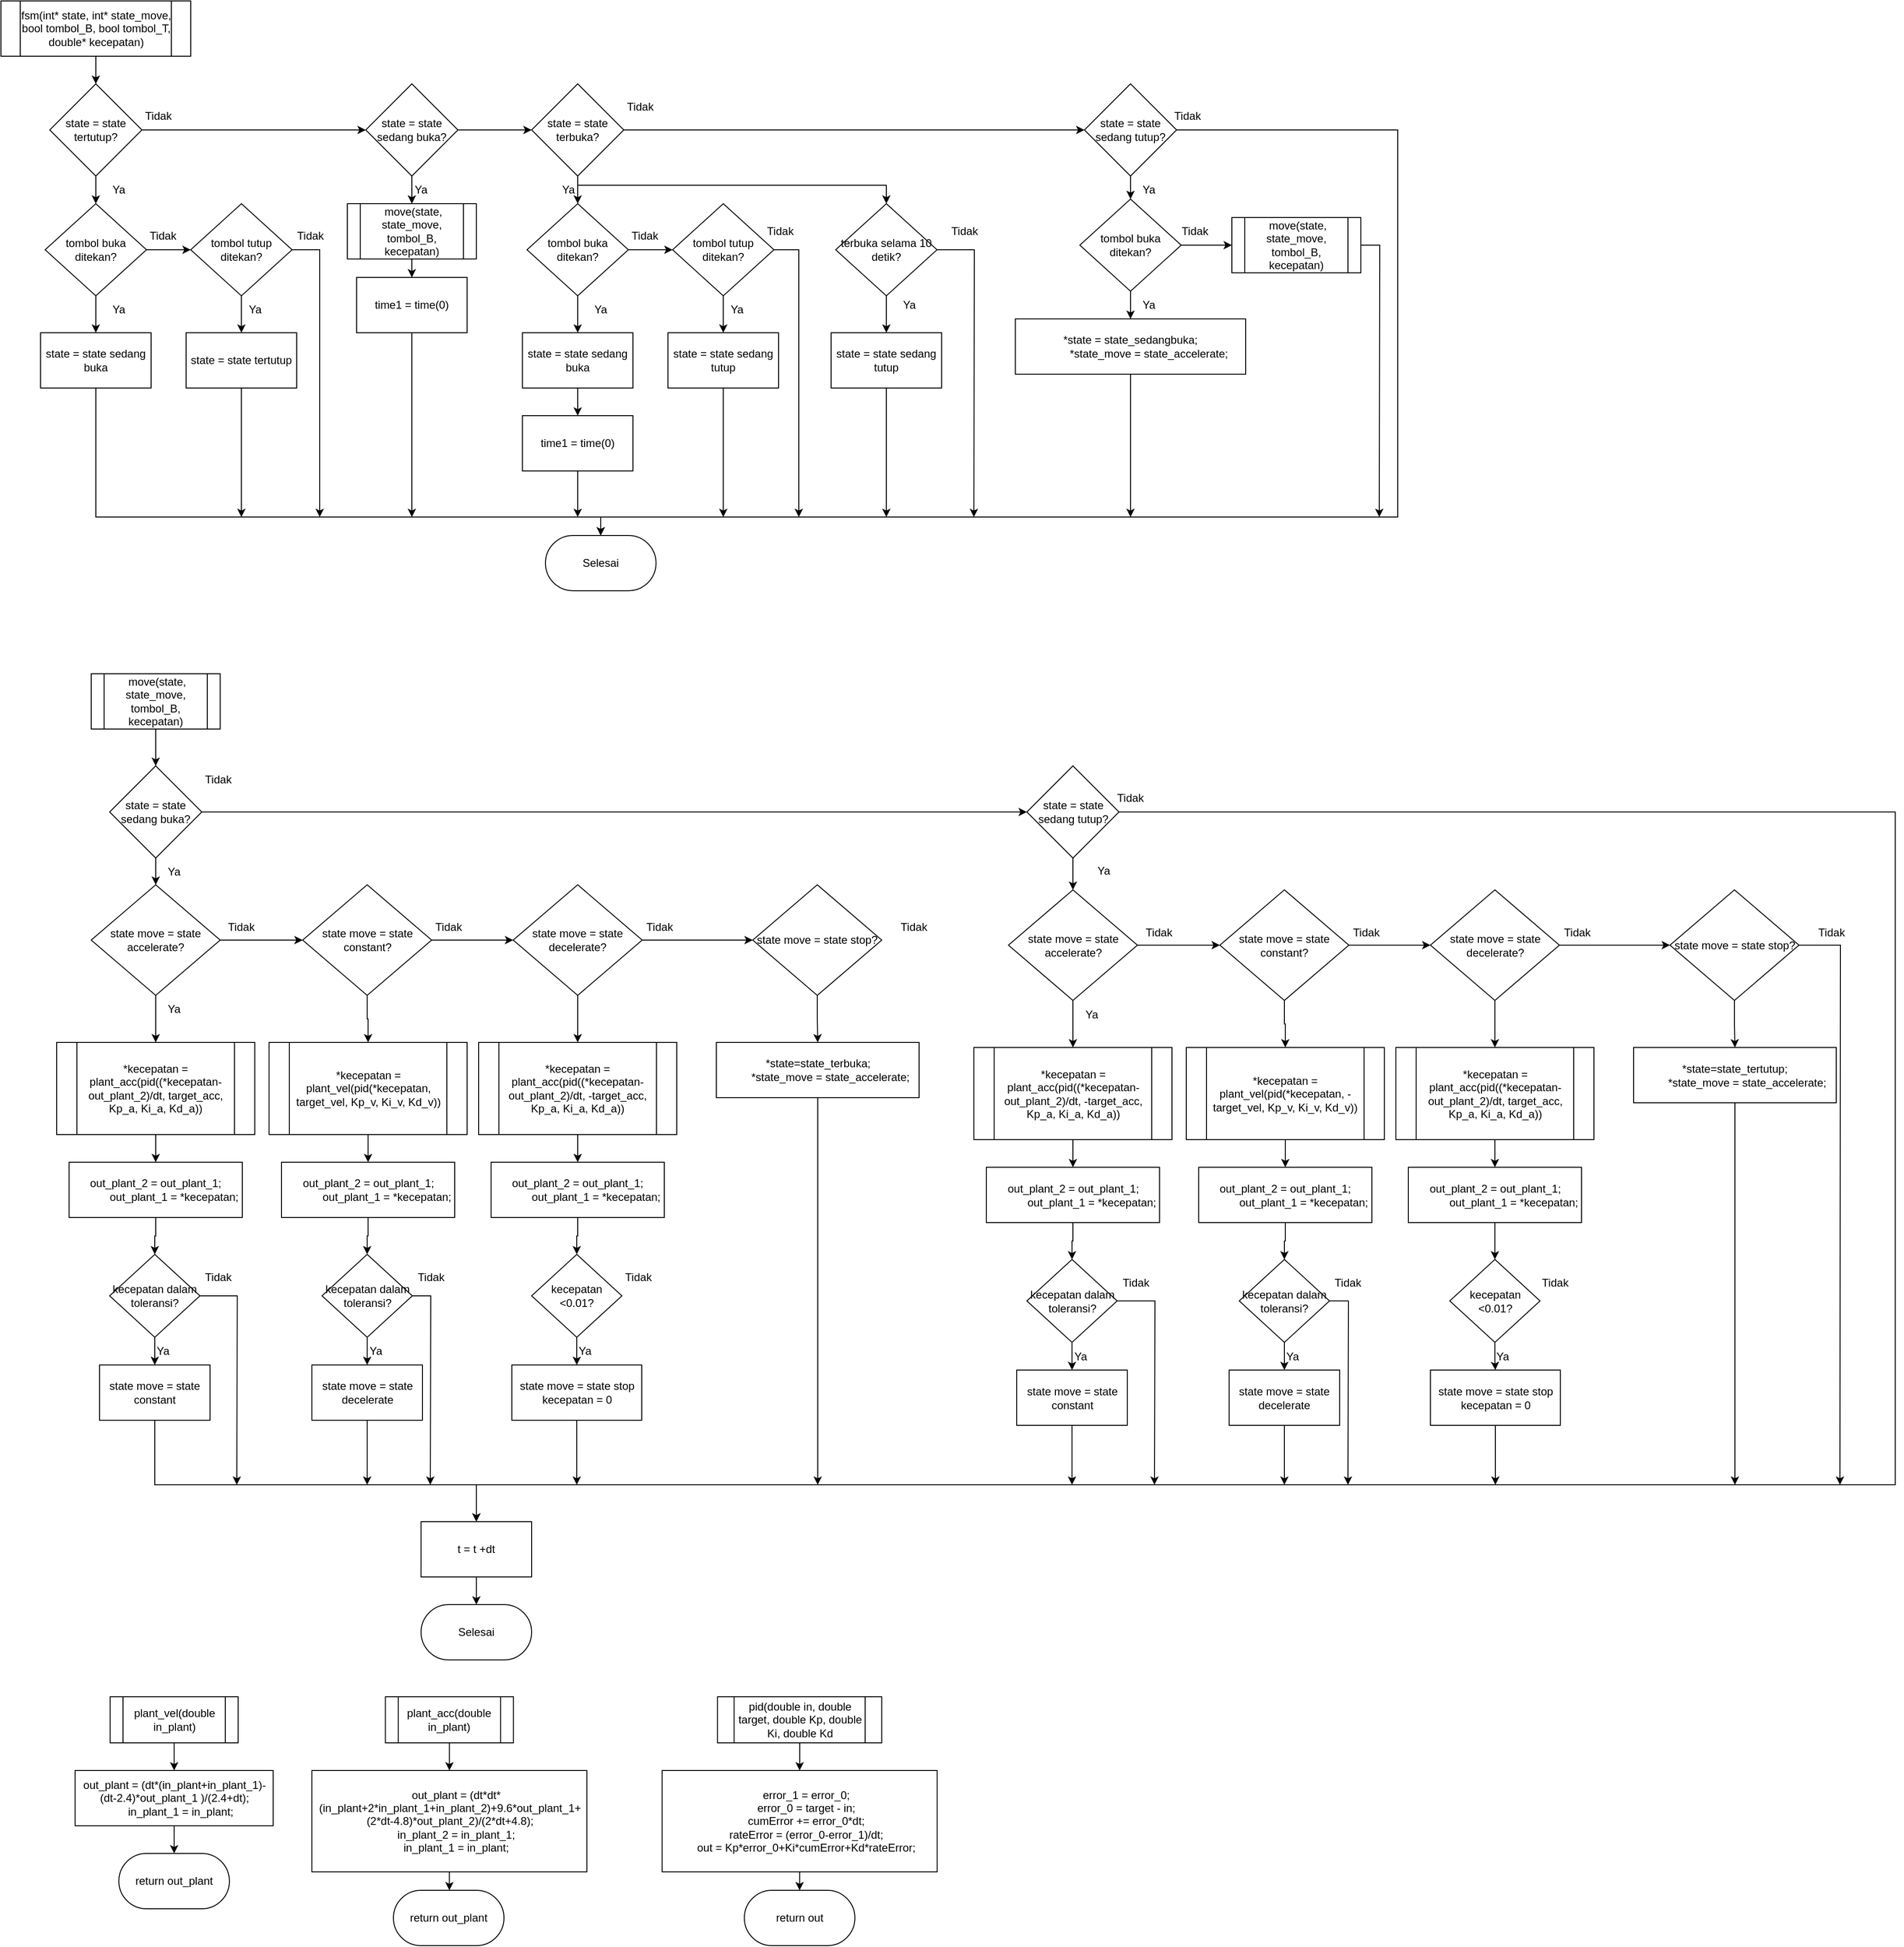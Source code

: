 <mxfile version="20.8.0" type="device"><diagram id="GmSpxF3zogNYt60SEBqJ" name="Page-1"><mxGraphModel dx="2200" dy="1083" grid="1" gridSize="10" guides="1" tooltips="1" connect="1" arrows="1" fold="1" page="1" pageScale="1" pageWidth="827" pageHeight="1169" math="0" shadow="0"><root><mxCell id="0"/><mxCell id="1" parent="0"/><mxCell id="3JvLWUJ9MhGEwxNhBUHr-6" value="" style="edgeStyle=orthogonalEdgeStyle;rounded=0;orthogonalLoop=1;jettySize=auto;html=1;" edge="1" parent="1" source="3JvLWUJ9MhGEwxNhBUHr-1" target="3JvLWUJ9MhGEwxNhBUHr-2"><mxGeometry relative="1" as="geometry"/></mxCell><mxCell id="3JvLWUJ9MhGEwxNhBUHr-1" value="fsm(int* state, int* state_move, bool tombol_B, bool tombol_T, double* kecepatan)" style="shape=process;whiteSpace=wrap;html=1;backgroundOutline=1;" vertex="1" parent="1"><mxGeometry x="294" y="90" width="206" height="60" as="geometry"/></mxCell><mxCell id="3JvLWUJ9MhGEwxNhBUHr-7" value="" style="edgeStyle=orthogonalEdgeStyle;rounded=0;orthogonalLoop=1;jettySize=auto;html=1;" edge="1" parent="1" source="3JvLWUJ9MhGEwxNhBUHr-2" target="3JvLWUJ9MhGEwxNhBUHr-3"><mxGeometry relative="1" as="geometry"/></mxCell><mxCell id="3JvLWUJ9MhGEwxNhBUHr-19" style="edgeStyle=orthogonalEdgeStyle;rounded=0;orthogonalLoop=1;jettySize=auto;html=1;entryX=0;entryY=0.5;entryDx=0;entryDy=0;" edge="1" parent="1" source="3JvLWUJ9MhGEwxNhBUHr-2" target="3JvLWUJ9MhGEwxNhBUHr-18"><mxGeometry relative="1" as="geometry"/></mxCell><mxCell id="3JvLWUJ9MhGEwxNhBUHr-2" value="state = state tertutup?" style="rhombus;whiteSpace=wrap;html=1;" vertex="1" parent="1"><mxGeometry x="347" y="180" width="100" height="100" as="geometry"/></mxCell><mxCell id="3JvLWUJ9MhGEwxNhBUHr-9" value="" style="edgeStyle=orthogonalEdgeStyle;rounded=0;orthogonalLoop=1;jettySize=auto;html=1;" edge="1" parent="1" source="3JvLWUJ9MhGEwxNhBUHr-3" target="3JvLWUJ9MhGEwxNhBUHr-5"><mxGeometry relative="1" as="geometry"/></mxCell><mxCell id="3JvLWUJ9MhGEwxNhBUHr-12" value="" style="edgeStyle=orthogonalEdgeStyle;rounded=0;orthogonalLoop=1;jettySize=auto;html=1;" edge="1" parent="1" source="3JvLWUJ9MhGEwxNhBUHr-3" target="3JvLWUJ9MhGEwxNhBUHr-11"><mxGeometry relative="1" as="geometry"/></mxCell><mxCell id="3JvLWUJ9MhGEwxNhBUHr-3" value="tombol buka ditekan?" style="rhombus;whiteSpace=wrap;html=1;" vertex="1" parent="1"><mxGeometry x="342" y="310" width="110" height="100" as="geometry"/></mxCell><mxCell id="3JvLWUJ9MhGEwxNhBUHr-15" value="" style="edgeStyle=orthogonalEdgeStyle;rounded=0;orthogonalLoop=1;jettySize=auto;html=1;" edge="1" parent="1" source="3JvLWUJ9MhGEwxNhBUHr-5" target="3JvLWUJ9MhGEwxNhBUHr-14"><mxGeometry relative="1" as="geometry"/></mxCell><mxCell id="3JvLWUJ9MhGEwxNhBUHr-47" style="edgeStyle=orthogonalEdgeStyle;rounded=0;orthogonalLoop=1;jettySize=auto;html=1;" edge="1" parent="1" source="3JvLWUJ9MhGEwxNhBUHr-5"><mxGeometry relative="1" as="geometry"><mxPoint x="640" y="650" as="targetPoint"/><Array as="points"><mxPoint x="640" y="360"/><mxPoint x="640" y="580"/></Array></mxGeometry></mxCell><mxCell id="3JvLWUJ9MhGEwxNhBUHr-5" value="tombol tutup ditekan?" style="rhombus;whiteSpace=wrap;html=1;" vertex="1" parent="1"><mxGeometry x="500" y="310" width="110" height="100" as="geometry"/></mxCell><mxCell id="3JvLWUJ9MhGEwxNhBUHr-8" value="Ya" style="text;html=1;strokeColor=none;fillColor=none;align=center;verticalAlign=middle;whiteSpace=wrap;rounded=0;" vertex="1" parent="1"><mxGeometry x="392" y="280" width="60" height="30" as="geometry"/></mxCell><mxCell id="3JvLWUJ9MhGEwxNhBUHr-10" value="Tidak" style="text;html=1;strokeColor=none;fillColor=none;align=center;verticalAlign=middle;whiteSpace=wrap;rounded=0;" vertex="1" parent="1"><mxGeometry x="440" y="330" width="60" height="30" as="geometry"/></mxCell><mxCell id="3JvLWUJ9MhGEwxNhBUHr-45" style="edgeStyle=orthogonalEdgeStyle;rounded=0;orthogonalLoop=1;jettySize=auto;html=1;" edge="1" parent="1" source="3JvLWUJ9MhGEwxNhBUHr-11" target="3JvLWUJ9MhGEwxNhBUHr-76"><mxGeometry relative="1" as="geometry"><mxPoint x="397" y="580" as="targetPoint"/><Array as="points"><mxPoint x="397" y="650"/><mxPoint x="945" y="650"/></Array></mxGeometry></mxCell><mxCell id="3JvLWUJ9MhGEwxNhBUHr-11" value="state = state sedang buka" style="rounded=0;whiteSpace=wrap;html=1;" vertex="1" parent="1"><mxGeometry x="337" y="450" width="120" height="60" as="geometry"/></mxCell><mxCell id="3JvLWUJ9MhGEwxNhBUHr-13" value="Ya" style="text;html=1;strokeColor=none;fillColor=none;align=center;verticalAlign=middle;whiteSpace=wrap;rounded=0;" vertex="1" parent="1"><mxGeometry x="392" y="410" width="60" height="30" as="geometry"/></mxCell><mxCell id="3JvLWUJ9MhGEwxNhBUHr-46" style="edgeStyle=orthogonalEdgeStyle;rounded=0;orthogonalLoop=1;jettySize=auto;html=1;" edge="1" parent="1" source="3JvLWUJ9MhGEwxNhBUHr-14"><mxGeometry relative="1" as="geometry"><mxPoint x="555" y="650" as="targetPoint"/></mxGeometry></mxCell><mxCell id="3JvLWUJ9MhGEwxNhBUHr-14" value="state = state tertutup" style="rounded=0;whiteSpace=wrap;html=1;" vertex="1" parent="1"><mxGeometry x="495" y="450" width="120" height="60" as="geometry"/></mxCell><mxCell id="3JvLWUJ9MhGEwxNhBUHr-16" value="Ya" style="text;html=1;strokeColor=none;fillColor=none;align=center;verticalAlign=middle;whiteSpace=wrap;rounded=0;" vertex="1" parent="1"><mxGeometry x="540" y="410" width="60" height="30" as="geometry"/></mxCell><mxCell id="3JvLWUJ9MhGEwxNhBUHr-21" value="" style="edgeStyle=orthogonalEdgeStyle;rounded=0;orthogonalLoop=1;jettySize=auto;html=1;" edge="1" parent="1" source="3JvLWUJ9MhGEwxNhBUHr-18" target="3JvLWUJ9MhGEwxNhBUHr-20"><mxGeometry relative="1" as="geometry"/></mxCell><mxCell id="3JvLWUJ9MhGEwxNhBUHr-42" style="edgeStyle=orthogonalEdgeStyle;rounded=0;orthogonalLoop=1;jettySize=auto;html=1;entryX=0;entryY=0.5;entryDx=0;entryDy=0;" edge="1" parent="1" source="3JvLWUJ9MhGEwxNhBUHr-18" target="3JvLWUJ9MhGEwxNhBUHr-29"><mxGeometry relative="1" as="geometry"/></mxCell><mxCell id="3JvLWUJ9MhGEwxNhBUHr-18" value="state = state sedang buka?" style="rhombus;whiteSpace=wrap;html=1;" vertex="1" parent="1"><mxGeometry x="690" y="180" width="100" height="100" as="geometry"/></mxCell><mxCell id="3JvLWUJ9MhGEwxNhBUHr-23" value="" style="edgeStyle=orthogonalEdgeStyle;rounded=0;orthogonalLoop=1;jettySize=auto;html=1;" edge="1" parent="1" source="3JvLWUJ9MhGEwxNhBUHr-20" target="3JvLWUJ9MhGEwxNhBUHr-22"><mxGeometry relative="1" as="geometry"/></mxCell><mxCell id="3JvLWUJ9MhGEwxNhBUHr-20" value="&amp;nbsp;move(state, state_move, tombol_B, kecepatan)" style="shape=process;whiteSpace=wrap;html=1;backgroundOutline=1;" vertex="1" parent="1"><mxGeometry x="670" y="310" width="140" height="60" as="geometry"/></mxCell><mxCell id="3JvLWUJ9MhGEwxNhBUHr-84" style="edgeStyle=orthogonalEdgeStyle;rounded=0;orthogonalLoop=1;jettySize=auto;html=1;" edge="1" parent="1" source="3JvLWUJ9MhGEwxNhBUHr-22"><mxGeometry relative="1" as="geometry"><mxPoint x="740" y="650" as="targetPoint"/></mxGeometry></mxCell><mxCell id="3JvLWUJ9MhGEwxNhBUHr-22" value="time1 = time(0)" style="rounded=0;whiteSpace=wrap;html=1;" vertex="1" parent="1"><mxGeometry x="680" y="390" width="120" height="60" as="geometry"/></mxCell><mxCell id="3JvLWUJ9MhGEwxNhBUHr-25" value="Ya" style="text;html=1;strokeColor=none;fillColor=none;align=center;verticalAlign=middle;whiteSpace=wrap;rounded=0;" vertex="1" parent="1"><mxGeometry x="720" y="280" width="60" height="30" as="geometry"/></mxCell><mxCell id="3JvLWUJ9MhGEwxNhBUHr-26" value="Tidak" style="text;html=1;strokeColor=none;fillColor=none;align=center;verticalAlign=middle;whiteSpace=wrap;rounded=0;" vertex="1" parent="1"><mxGeometry x="435" y="200" width="60" height="30" as="geometry"/></mxCell><mxCell id="3JvLWUJ9MhGEwxNhBUHr-28" value="" style="edgeStyle=orthogonalEdgeStyle;rounded=0;orthogonalLoop=1;jettySize=auto;html=1;" edge="1" parent="1" source="3JvLWUJ9MhGEwxNhBUHr-29" target="3JvLWUJ9MhGEwxNhBUHr-32"><mxGeometry relative="1" as="geometry"/></mxCell><mxCell id="3JvLWUJ9MhGEwxNhBUHr-54" style="edgeStyle=orthogonalEdgeStyle;rounded=0;orthogonalLoop=1;jettySize=auto;html=1;exitX=0.5;exitY=1;exitDx=0;exitDy=0;" edge="1" parent="1" source="3JvLWUJ9MhGEwxNhBUHr-29" target="3JvLWUJ9MhGEwxNhBUHr-49"><mxGeometry relative="1" as="geometry"><Array as="points"><mxPoint x="920" y="290"/><mxPoint x="1255" y="290"/></Array></mxGeometry></mxCell><mxCell id="3JvLWUJ9MhGEwxNhBUHr-65" style="edgeStyle=orthogonalEdgeStyle;rounded=0;orthogonalLoop=1;jettySize=auto;html=1;exitX=1;exitY=0.5;exitDx=0;exitDy=0;" edge="1" parent="1" source="3JvLWUJ9MhGEwxNhBUHr-29" target="3JvLWUJ9MhGEwxNhBUHr-60"><mxGeometry relative="1" as="geometry"/></mxCell><mxCell id="3JvLWUJ9MhGEwxNhBUHr-29" value="state = state terbuka?" style="rhombus;whiteSpace=wrap;html=1;" vertex="1" parent="1"><mxGeometry x="870" y="180" width="100" height="100" as="geometry"/></mxCell><mxCell id="3JvLWUJ9MhGEwxNhBUHr-30" value="" style="edgeStyle=orthogonalEdgeStyle;rounded=0;orthogonalLoop=1;jettySize=auto;html=1;" edge="1" parent="1" source="3JvLWUJ9MhGEwxNhBUHr-32" target="3JvLWUJ9MhGEwxNhBUHr-34"><mxGeometry relative="1" as="geometry"/></mxCell><mxCell id="3JvLWUJ9MhGEwxNhBUHr-31" value="" style="edgeStyle=orthogonalEdgeStyle;rounded=0;orthogonalLoop=1;jettySize=auto;html=1;" edge="1" parent="1" source="3JvLWUJ9MhGEwxNhBUHr-32" target="3JvLWUJ9MhGEwxNhBUHr-37"><mxGeometry relative="1" as="geometry"/></mxCell><mxCell id="3JvLWUJ9MhGEwxNhBUHr-32" value="tombol buka ditekan?" style="rhombus;whiteSpace=wrap;html=1;" vertex="1" parent="1"><mxGeometry x="865" y="310" width="110" height="100" as="geometry"/></mxCell><mxCell id="3JvLWUJ9MhGEwxNhBUHr-33" value="" style="edgeStyle=orthogonalEdgeStyle;rounded=0;orthogonalLoop=1;jettySize=auto;html=1;" edge="1" parent="1" source="3JvLWUJ9MhGEwxNhBUHr-34" target="3JvLWUJ9MhGEwxNhBUHr-39"><mxGeometry relative="1" as="geometry"/></mxCell><mxCell id="3JvLWUJ9MhGEwxNhBUHr-48" style="edgeStyle=orthogonalEdgeStyle;rounded=0;orthogonalLoop=1;jettySize=auto;html=1;" edge="1" parent="1" source="3JvLWUJ9MhGEwxNhBUHr-34"><mxGeometry relative="1" as="geometry"><mxPoint x="1160" y="650" as="targetPoint"/><Array as="points"><mxPoint x="1160" y="360"/><mxPoint x="1160" y="570"/></Array></mxGeometry></mxCell><mxCell id="3JvLWUJ9MhGEwxNhBUHr-34" value="tombol tutup ditekan?" style="rhombus;whiteSpace=wrap;html=1;" vertex="1" parent="1"><mxGeometry x="1023" y="310" width="110" height="100" as="geometry"/></mxCell><mxCell id="3JvLWUJ9MhGEwxNhBUHr-35" value="Ya" style="text;html=1;strokeColor=none;fillColor=none;align=center;verticalAlign=middle;whiteSpace=wrap;rounded=0;" vertex="1" parent="1"><mxGeometry x="880" y="280" width="60" height="30" as="geometry"/></mxCell><mxCell id="3JvLWUJ9MhGEwxNhBUHr-36" value="Tidak" style="text;html=1;strokeColor=none;fillColor=none;align=center;verticalAlign=middle;whiteSpace=wrap;rounded=0;" vertex="1" parent="1"><mxGeometry x="963" y="330" width="60" height="30" as="geometry"/></mxCell><mxCell id="3JvLWUJ9MhGEwxNhBUHr-44" value="" style="edgeStyle=orthogonalEdgeStyle;rounded=0;orthogonalLoop=1;jettySize=auto;html=1;" edge="1" parent="1" source="3JvLWUJ9MhGEwxNhBUHr-37" target="3JvLWUJ9MhGEwxNhBUHr-43"><mxGeometry relative="1" as="geometry"/></mxCell><mxCell id="3JvLWUJ9MhGEwxNhBUHr-37" value="state = state sedang buka" style="rounded=0;whiteSpace=wrap;html=1;" vertex="1" parent="1"><mxGeometry x="860" y="450" width="120" height="60" as="geometry"/></mxCell><mxCell id="3JvLWUJ9MhGEwxNhBUHr-38" value="Ya" style="text;html=1;strokeColor=none;fillColor=none;align=center;verticalAlign=middle;whiteSpace=wrap;rounded=0;" vertex="1" parent="1"><mxGeometry x="915" y="410" width="60" height="30" as="geometry"/></mxCell><mxCell id="3JvLWUJ9MhGEwxNhBUHr-77" style="edgeStyle=orthogonalEdgeStyle;rounded=0;orthogonalLoop=1;jettySize=auto;html=1;" edge="1" parent="1" source="3JvLWUJ9MhGEwxNhBUHr-39"><mxGeometry relative="1" as="geometry"><mxPoint x="1078" y="650" as="targetPoint"/></mxGeometry></mxCell><mxCell id="3JvLWUJ9MhGEwxNhBUHr-39" value="state = state sedang tutup" style="rounded=0;whiteSpace=wrap;html=1;" vertex="1" parent="1"><mxGeometry x="1018" y="450" width="120" height="60" as="geometry"/></mxCell><mxCell id="3JvLWUJ9MhGEwxNhBUHr-40" value="Ya" style="text;html=1;strokeColor=none;fillColor=none;align=center;verticalAlign=middle;whiteSpace=wrap;rounded=0;" vertex="1" parent="1"><mxGeometry x="1063" y="410" width="60" height="30" as="geometry"/></mxCell><mxCell id="3JvLWUJ9MhGEwxNhBUHr-41" value="Tidak" style="text;html=1;strokeColor=none;fillColor=none;align=center;verticalAlign=middle;whiteSpace=wrap;rounded=0;" vertex="1" parent="1"><mxGeometry x="958" y="190" width="60" height="30" as="geometry"/></mxCell><mxCell id="3JvLWUJ9MhGEwxNhBUHr-78" style="edgeStyle=orthogonalEdgeStyle;rounded=0;orthogonalLoop=1;jettySize=auto;html=1;" edge="1" parent="1" source="3JvLWUJ9MhGEwxNhBUHr-43"><mxGeometry relative="1" as="geometry"><mxPoint x="920" y="650" as="targetPoint"/></mxGeometry></mxCell><mxCell id="3JvLWUJ9MhGEwxNhBUHr-43" value="time1 = time(0)" style="rounded=0;whiteSpace=wrap;html=1;" vertex="1" parent="1"><mxGeometry x="860" y="540" width="120" height="60" as="geometry"/></mxCell><mxCell id="3JvLWUJ9MhGEwxNhBUHr-51" style="edgeStyle=orthogonalEdgeStyle;rounded=0;orthogonalLoop=1;jettySize=auto;html=1;entryX=0.5;entryY=0;entryDx=0;entryDy=0;" edge="1" parent="1" source="3JvLWUJ9MhGEwxNhBUHr-49" target="3JvLWUJ9MhGEwxNhBUHr-50"><mxGeometry relative="1" as="geometry"/></mxCell><mxCell id="3JvLWUJ9MhGEwxNhBUHr-81" style="edgeStyle=orthogonalEdgeStyle;rounded=0;orthogonalLoop=1;jettySize=auto;html=1;exitX=1;exitY=0.5;exitDx=0;exitDy=0;" edge="1" parent="1" source="3JvLWUJ9MhGEwxNhBUHr-49"><mxGeometry relative="1" as="geometry"><mxPoint x="1350" y="650" as="targetPoint"/></mxGeometry></mxCell><mxCell id="3JvLWUJ9MhGEwxNhBUHr-49" value="terbuka selama 10 detik?" style="rhombus;whiteSpace=wrap;html=1;" vertex="1" parent="1"><mxGeometry x="1200" y="310" width="110" height="100" as="geometry"/></mxCell><mxCell id="3JvLWUJ9MhGEwxNhBUHr-53" style="edgeStyle=orthogonalEdgeStyle;rounded=0;orthogonalLoop=1;jettySize=auto;html=1;" edge="1" parent="1" source="3JvLWUJ9MhGEwxNhBUHr-50"><mxGeometry relative="1" as="geometry"><mxPoint x="1255" y="650" as="targetPoint"/><Array as="points"><mxPoint x="1255" y="610"/></Array></mxGeometry></mxCell><mxCell id="3JvLWUJ9MhGEwxNhBUHr-50" value="state = state sedang tutup" style="rounded=0;whiteSpace=wrap;html=1;" vertex="1" parent="1"><mxGeometry x="1195" y="450" width="120" height="60" as="geometry"/></mxCell><mxCell id="3JvLWUJ9MhGEwxNhBUHr-52" value="Ya" style="text;html=1;strokeColor=none;fillColor=none;align=center;verticalAlign=middle;whiteSpace=wrap;rounded=0;" vertex="1" parent="1"><mxGeometry x="1250" y="405" width="60" height="30" as="geometry"/></mxCell><mxCell id="3JvLWUJ9MhGEwxNhBUHr-55" value="Tidak" style="text;html=1;strokeColor=none;fillColor=none;align=center;verticalAlign=middle;whiteSpace=wrap;rounded=0;" vertex="1" parent="1"><mxGeometry x="1110" y="325" width="60" height="30" as="geometry"/></mxCell><mxCell id="3JvLWUJ9MhGEwxNhBUHr-56" value="Tidak" style="text;html=1;strokeColor=none;fillColor=none;align=center;verticalAlign=middle;whiteSpace=wrap;rounded=0;" vertex="1" parent="1"><mxGeometry x="1310" y="325" width="60" height="30" as="geometry"/></mxCell><mxCell id="3JvLWUJ9MhGEwxNhBUHr-58" value="Tidak" style="text;html=1;strokeColor=none;fillColor=none;align=center;verticalAlign=middle;whiteSpace=wrap;rounded=0;" vertex="1" parent="1"><mxGeometry x="600" y="330" width="60" height="30" as="geometry"/></mxCell><mxCell id="3JvLWUJ9MhGEwxNhBUHr-68" value="" style="edgeStyle=orthogonalEdgeStyle;rounded=0;orthogonalLoop=1;jettySize=auto;html=1;" edge="1" parent="1" source="3JvLWUJ9MhGEwxNhBUHr-60" target="3JvLWUJ9MhGEwxNhBUHr-67"><mxGeometry relative="1" as="geometry"/></mxCell><mxCell id="3JvLWUJ9MhGEwxNhBUHr-228" style="edgeStyle=orthogonalEdgeStyle;rounded=0;orthogonalLoop=1;jettySize=auto;html=1;exitX=1;exitY=0.5;exitDx=0;exitDy=0;entryX=0.5;entryY=0;entryDx=0;entryDy=0;" edge="1" parent="1" source="3JvLWUJ9MhGEwxNhBUHr-60" target="3JvLWUJ9MhGEwxNhBUHr-76"><mxGeometry relative="1" as="geometry"><Array as="points"><mxPoint x="1810" y="230"/><mxPoint x="1810" y="650"/><mxPoint x="945" y="650"/></Array></mxGeometry></mxCell><mxCell id="3JvLWUJ9MhGEwxNhBUHr-60" value="state = state sedang tutup?" style="rhombus;whiteSpace=wrap;html=1;" vertex="1" parent="1"><mxGeometry x="1470" y="180" width="100" height="100" as="geometry"/></mxCell><mxCell id="3JvLWUJ9MhGEwxNhBUHr-64" value="Ya" style="text;html=1;strokeColor=none;fillColor=none;align=center;verticalAlign=middle;whiteSpace=wrap;rounded=0;" vertex="1" parent="1"><mxGeometry x="1510" y="280" width="60" height="30" as="geometry"/></mxCell><mxCell id="3JvLWUJ9MhGEwxNhBUHr-70" value="" style="edgeStyle=orthogonalEdgeStyle;rounded=0;orthogonalLoop=1;jettySize=auto;html=1;" edge="1" parent="1" source="3JvLWUJ9MhGEwxNhBUHr-67" target="3JvLWUJ9MhGEwxNhBUHr-69"><mxGeometry relative="1" as="geometry"/></mxCell><mxCell id="3JvLWUJ9MhGEwxNhBUHr-73" value="" style="edgeStyle=orthogonalEdgeStyle;rounded=0;orthogonalLoop=1;jettySize=auto;html=1;" edge="1" parent="1" source="3JvLWUJ9MhGEwxNhBUHr-67" target="3JvLWUJ9MhGEwxNhBUHr-72"><mxGeometry relative="1" as="geometry"/></mxCell><mxCell id="3JvLWUJ9MhGEwxNhBUHr-67" value="tombol buka ditekan?" style="rhombus;whiteSpace=wrap;html=1;" vertex="1" parent="1"><mxGeometry x="1465" y="305" width="110" height="100" as="geometry"/></mxCell><mxCell id="3JvLWUJ9MhGEwxNhBUHr-83" style="edgeStyle=orthogonalEdgeStyle;rounded=0;orthogonalLoop=1;jettySize=auto;html=1;" edge="1" parent="1" source="3JvLWUJ9MhGEwxNhBUHr-69"><mxGeometry relative="1" as="geometry"><mxPoint x="1520" y="650" as="targetPoint"/></mxGeometry></mxCell><mxCell id="3JvLWUJ9MhGEwxNhBUHr-69" value="&lt;div&gt;*state = state_sedangbuka;&lt;/div&gt;&lt;div&gt;&amp;nbsp; &amp;nbsp; &amp;nbsp; &amp;nbsp; &amp;nbsp; &amp;nbsp; *state_move = state_accelerate;&lt;/div&gt;" style="rounded=0;whiteSpace=wrap;html=1;" vertex="1" parent="1"><mxGeometry x="1395" y="435" width="250" height="60" as="geometry"/></mxCell><mxCell id="3JvLWUJ9MhGEwxNhBUHr-71" value="Ya" style="text;html=1;strokeColor=none;fillColor=none;align=center;verticalAlign=middle;whiteSpace=wrap;rounded=0;" vertex="1" parent="1"><mxGeometry x="1510" y="405" width="60" height="30" as="geometry"/></mxCell><mxCell id="3JvLWUJ9MhGEwxNhBUHr-229" style="edgeStyle=orthogonalEdgeStyle;rounded=0;orthogonalLoop=1;jettySize=auto;html=1;exitX=1;exitY=0.5;exitDx=0;exitDy=0;" edge="1" parent="1" source="3JvLWUJ9MhGEwxNhBUHr-72"><mxGeometry relative="1" as="geometry"><mxPoint x="1790" y="650" as="targetPoint"/></mxGeometry></mxCell><mxCell id="3JvLWUJ9MhGEwxNhBUHr-72" value="&amp;nbsp;move(state, state_move, tombol_B, kecepatan)" style="shape=process;whiteSpace=wrap;html=1;backgroundOutline=1;" vertex="1" parent="1"><mxGeometry x="1630" y="325" width="140" height="60" as="geometry"/></mxCell><mxCell id="3JvLWUJ9MhGEwxNhBUHr-74" value="Tidak" style="text;html=1;strokeColor=none;fillColor=none;align=center;verticalAlign=middle;whiteSpace=wrap;rounded=0;" vertex="1" parent="1"><mxGeometry x="1560" y="325" width="60" height="30" as="geometry"/></mxCell><mxCell id="3JvLWUJ9MhGEwxNhBUHr-76" value="Selesai" style="rounded=1;whiteSpace=wrap;html=1;arcSize=50;" vertex="1" parent="1"><mxGeometry x="885" y="670" width="120" height="60" as="geometry"/></mxCell><mxCell id="3JvLWUJ9MhGEwxNhBUHr-89" value="" style="edgeStyle=orthogonalEdgeStyle;rounded=0;orthogonalLoop=1;jettySize=auto;html=1;" edge="1" parent="1" source="3JvLWUJ9MhGEwxNhBUHr-86" target="3JvLWUJ9MhGEwxNhBUHr-88"><mxGeometry relative="1" as="geometry"/></mxCell><mxCell id="3JvLWUJ9MhGEwxNhBUHr-86" value="&amp;nbsp;move(state, state_move, tombol_B, kecepatan)" style="shape=process;whiteSpace=wrap;html=1;backgroundOutline=1;" vertex="1" parent="1"><mxGeometry x="392" y="820" width="140" height="60" as="geometry"/></mxCell><mxCell id="3JvLWUJ9MhGEwxNhBUHr-91" value="" style="edgeStyle=orthogonalEdgeStyle;rounded=0;orthogonalLoop=1;jettySize=auto;html=1;" edge="1" parent="1" source="3JvLWUJ9MhGEwxNhBUHr-88" target="3JvLWUJ9MhGEwxNhBUHr-90"><mxGeometry relative="1" as="geometry"/></mxCell><mxCell id="3JvLWUJ9MhGEwxNhBUHr-98" value="" style="edgeStyle=orthogonalEdgeStyle;rounded=0;orthogonalLoop=1;jettySize=auto;html=1;" edge="1" parent="1" source="3JvLWUJ9MhGEwxNhBUHr-88" target="3JvLWUJ9MhGEwxNhBUHr-97"><mxGeometry relative="1" as="geometry"/></mxCell><mxCell id="3JvLWUJ9MhGEwxNhBUHr-88" value="state = state sedang buka?" style="rhombus;whiteSpace=wrap;html=1;" vertex="1" parent="1"><mxGeometry x="412" y="920" width="100" height="100" as="geometry"/></mxCell><mxCell id="3JvLWUJ9MhGEwxNhBUHr-102" value="" style="edgeStyle=orthogonalEdgeStyle;rounded=0;orthogonalLoop=1;jettySize=auto;html=1;" edge="1" parent="1" source="3JvLWUJ9MhGEwxNhBUHr-90" target="3JvLWUJ9MhGEwxNhBUHr-99"><mxGeometry relative="1" as="geometry"/></mxCell><mxCell id="3JvLWUJ9MhGEwxNhBUHr-109" value="" style="edgeStyle=orthogonalEdgeStyle;rounded=0;orthogonalLoop=1;jettySize=auto;html=1;" edge="1" parent="1" source="3JvLWUJ9MhGEwxNhBUHr-90" target="3JvLWUJ9MhGEwxNhBUHr-108"><mxGeometry relative="1" as="geometry"/></mxCell><mxCell id="3JvLWUJ9MhGEwxNhBUHr-90" value="state move = state accelerate?" style="rhombus;whiteSpace=wrap;html=1;" vertex="1" parent="1"><mxGeometry x="392" y="1049" width="140" height="120" as="geometry"/></mxCell><mxCell id="3JvLWUJ9MhGEwxNhBUHr-92" value="Ya" style="text;html=1;strokeColor=none;fillColor=none;align=center;verticalAlign=middle;whiteSpace=wrap;rounded=0;" vertex="1" parent="1"><mxGeometry x="452" y="1020" width="60" height="30" as="geometry"/></mxCell><mxCell id="3JvLWUJ9MhGEwxNhBUHr-93" value="Tidak" style="text;html=1;strokeColor=none;fillColor=none;align=center;verticalAlign=middle;whiteSpace=wrap;rounded=0;" vertex="1" parent="1"><mxGeometry x="525" y="1080" width="60" height="30" as="geometry"/></mxCell><mxCell id="3JvLWUJ9MhGEwxNhBUHr-94" value="Tidak" style="text;html=1;strokeColor=none;fillColor=none;align=center;verticalAlign=middle;whiteSpace=wrap;rounded=0;" vertex="1" parent="1"><mxGeometry x="500" y="920" width="60" height="30" as="geometry"/></mxCell><mxCell id="3JvLWUJ9MhGEwxNhBUHr-204" value="" style="edgeStyle=orthogonalEdgeStyle;rounded=0;orthogonalLoop=1;jettySize=auto;html=1;" edge="1" parent="1" source="3JvLWUJ9MhGEwxNhBUHr-97" target="3JvLWUJ9MhGEwxNhBUHr-157"><mxGeometry relative="1" as="geometry"/></mxCell><mxCell id="3JvLWUJ9MhGEwxNhBUHr-206" style="edgeStyle=orthogonalEdgeStyle;rounded=0;orthogonalLoop=1;jettySize=auto;html=1;exitX=1;exitY=0.5;exitDx=0;exitDy=0;entryX=0.5;entryY=0;entryDx=0;entryDy=0;" edge="1" parent="1" source="3JvLWUJ9MhGEwxNhBUHr-97" target="3JvLWUJ9MhGEwxNhBUHr-116"><mxGeometry relative="1" as="geometry"><mxPoint x="2360" y="1870" as="targetPoint"/><Array as="points"><mxPoint x="2350" y="970"/><mxPoint x="2350" y="1700"/><mxPoint x="810" y="1700"/></Array></mxGeometry></mxCell><mxCell id="3JvLWUJ9MhGEwxNhBUHr-97" value="state = state sedang tutup?" style="rhombus;whiteSpace=wrap;html=1;" vertex="1" parent="1"><mxGeometry x="1407.5" y="920" width="100" height="100" as="geometry"/></mxCell><mxCell id="3JvLWUJ9MhGEwxNhBUHr-103" value="" style="edgeStyle=orthogonalEdgeStyle;rounded=0;orthogonalLoop=1;jettySize=auto;html=1;" edge="1" parent="1" source="3JvLWUJ9MhGEwxNhBUHr-99" target="3JvLWUJ9MhGEwxNhBUHr-100"><mxGeometry relative="1" as="geometry"/></mxCell><mxCell id="3JvLWUJ9MhGEwxNhBUHr-134" value="" style="edgeStyle=orthogonalEdgeStyle;rounded=0;orthogonalLoop=1;jettySize=auto;html=1;" edge="1" parent="1" source="3JvLWUJ9MhGEwxNhBUHr-99" target="3JvLWUJ9MhGEwxNhBUHr-126"><mxGeometry relative="1" as="geometry"/></mxCell><mxCell id="3JvLWUJ9MhGEwxNhBUHr-99" value="state move = state constant?" style="rhombus;whiteSpace=wrap;html=1;" vertex="1" parent="1"><mxGeometry x="621.5" y="1049" width="140" height="120" as="geometry"/></mxCell><mxCell id="3JvLWUJ9MhGEwxNhBUHr-104" value="" style="edgeStyle=orthogonalEdgeStyle;rounded=0;orthogonalLoop=1;jettySize=auto;html=1;" edge="1" parent="1" source="3JvLWUJ9MhGEwxNhBUHr-100" target="3JvLWUJ9MhGEwxNhBUHr-101"><mxGeometry relative="1" as="geometry"/></mxCell><mxCell id="3JvLWUJ9MhGEwxNhBUHr-148" value="" style="edgeStyle=orthogonalEdgeStyle;rounded=0;orthogonalLoop=1;jettySize=auto;html=1;" edge="1" parent="1" source="3JvLWUJ9MhGEwxNhBUHr-100" target="3JvLWUJ9MhGEwxNhBUHr-140"><mxGeometry relative="1" as="geometry"/></mxCell><mxCell id="3JvLWUJ9MhGEwxNhBUHr-100" value="state move = state decelerate?" style="rhombus;whiteSpace=wrap;html=1;" vertex="1" parent="1"><mxGeometry x="850" y="1049" width="140" height="120" as="geometry"/></mxCell><mxCell id="3JvLWUJ9MhGEwxNhBUHr-152" value="" style="edgeStyle=orthogonalEdgeStyle;rounded=0;orthogonalLoop=1;jettySize=auto;html=1;" edge="1" parent="1" source="3JvLWUJ9MhGEwxNhBUHr-101" target="3JvLWUJ9MhGEwxNhBUHr-151"><mxGeometry relative="1" as="geometry"/></mxCell><mxCell id="3JvLWUJ9MhGEwxNhBUHr-101" value="state move = state stop?" style="rhombus;whiteSpace=wrap;html=1;" vertex="1" parent="1"><mxGeometry x="1110" y="1049" width="140" height="120" as="geometry"/></mxCell><mxCell id="3JvLWUJ9MhGEwxNhBUHr-105" value="Tidak" style="text;html=1;strokeColor=none;fillColor=none;align=center;verticalAlign=middle;whiteSpace=wrap;rounded=0;" vertex="1" parent="1"><mxGeometry x="750" y="1080" width="60" height="30" as="geometry"/></mxCell><mxCell id="3JvLWUJ9MhGEwxNhBUHr-106" value="Tidak" style="text;html=1;strokeColor=none;fillColor=none;align=center;verticalAlign=middle;whiteSpace=wrap;rounded=0;" vertex="1" parent="1"><mxGeometry x="979" y="1080" width="60" height="30" as="geometry"/></mxCell><mxCell id="3JvLWUJ9MhGEwxNhBUHr-107" value="Tidak" style="text;html=1;strokeColor=none;fillColor=none;align=center;verticalAlign=middle;whiteSpace=wrap;rounded=0;" vertex="1" parent="1"><mxGeometry x="1255" y="1080" width="60" height="30" as="geometry"/></mxCell><mxCell id="3JvLWUJ9MhGEwxNhBUHr-111" value="" style="edgeStyle=orthogonalEdgeStyle;rounded=0;orthogonalLoop=1;jettySize=auto;html=1;" edge="1" parent="1" source="3JvLWUJ9MhGEwxNhBUHr-108" target="3JvLWUJ9MhGEwxNhBUHr-110"><mxGeometry relative="1" as="geometry"/></mxCell><mxCell id="3JvLWUJ9MhGEwxNhBUHr-108" value="*kecepatan = plant_acc(pid((*kecepatan-out_plant_2)/dt, target_acc, Kp_a, Ki_a, Kd_a))" style="shape=process;whiteSpace=wrap;html=1;backgroundOutline=1;" vertex="1" parent="1"><mxGeometry x="354.5" y="1220" width="215" height="100" as="geometry"/></mxCell><mxCell id="3JvLWUJ9MhGEwxNhBUHr-113" value="" style="edgeStyle=orthogonalEdgeStyle;rounded=0;orthogonalLoop=1;jettySize=auto;html=1;" edge="1" parent="1" source="3JvLWUJ9MhGEwxNhBUHr-110" target="3JvLWUJ9MhGEwxNhBUHr-112"><mxGeometry relative="1" as="geometry"/></mxCell><mxCell id="3JvLWUJ9MhGEwxNhBUHr-110" value="&lt;div&gt;out_plant_2 = out_plant_1;&lt;/div&gt;&lt;div&gt;&amp;nbsp; &amp;nbsp; &amp;nbsp; &amp;nbsp; &amp;nbsp; &amp;nbsp; out_plant_1 = *kecepatan;&lt;/div&gt;" style="rounded=0;whiteSpace=wrap;html=1;" vertex="1" parent="1"><mxGeometry x="368" y="1350" width="188" height="60" as="geometry"/></mxCell><mxCell id="3JvLWUJ9MhGEwxNhBUHr-115" value="" style="edgeStyle=orthogonalEdgeStyle;rounded=0;orthogonalLoop=1;jettySize=auto;html=1;" edge="1" parent="1" source="3JvLWUJ9MhGEwxNhBUHr-112" target="3JvLWUJ9MhGEwxNhBUHr-114"><mxGeometry relative="1" as="geometry"/></mxCell><mxCell id="3JvLWUJ9MhGEwxNhBUHr-123" style="edgeStyle=orthogonalEdgeStyle;rounded=0;orthogonalLoop=1;jettySize=auto;html=1;exitX=1;exitY=0.5;exitDx=0;exitDy=0;" edge="1" parent="1" source="3JvLWUJ9MhGEwxNhBUHr-112"><mxGeometry relative="1" as="geometry"><mxPoint x="550" y="1700" as="targetPoint"/></mxGeometry></mxCell><mxCell id="3JvLWUJ9MhGEwxNhBUHr-112" value="kecepatan dalam toleransi?" style="rhombus;whiteSpace=wrap;html=1;" vertex="1" parent="1"><mxGeometry x="412" y="1450" width="98" height="90" as="geometry"/></mxCell><mxCell id="3JvLWUJ9MhGEwxNhBUHr-122" style="edgeStyle=orthogonalEdgeStyle;rounded=0;orthogonalLoop=1;jettySize=auto;html=1;entryX=0.5;entryY=0;entryDx=0;entryDy=0;" edge="1" parent="1" source="3JvLWUJ9MhGEwxNhBUHr-114" target="3JvLWUJ9MhGEwxNhBUHr-116"><mxGeometry relative="1" as="geometry"><Array as="points"><mxPoint x="461" y="1700"/><mxPoint x="810" y="1700"/></Array></mxGeometry></mxCell><mxCell id="3JvLWUJ9MhGEwxNhBUHr-114" value="state move = state constant" style="rounded=0;whiteSpace=wrap;html=1;" vertex="1" parent="1"><mxGeometry x="401" y="1570" width="120" height="60" as="geometry"/></mxCell><mxCell id="3JvLWUJ9MhGEwxNhBUHr-124" value="" style="edgeStyle=orthogonalEdgeStyle;rounded=0;orthogonalLoop=1;jettySize=auto;html=1;" edge="1" parent="1" source="3JvLWUJ9MhGEwxNhBUHr-116" target="3JvLWUJ9MhGEwxNhBUHr-117"><mxGeometry relative="1" as="geometry"/></mxCell><mxCell id="3JvLWUJ9MhGEwxNhBUHr-116" value="t = t +dt" style="rounded=0;whiteSpace=wrap;html=1;" vertex="1" parent="1"><mxGeometry x="750" y="1740" width="120" height="60" as="geometry"/></mxCell><mxCell id="3JvLWUJ9MhGEwxNhBUHr-117" value="Selesai" style="rounded=1;whiteSpace=wrap;html=1;arcSize=50;" vertex="1" parent="1"><mxGeometry x="750" y="1830" width="120" height="60" as="geometry"/></mxCell><mxCell id="3JvLWUJ9MhGEwxNhBUHr-118" value="Ya" style="text;html=1;strokeColor=none;fillColor=none;align=center;verticalAlign=middle;whiteSpace=wrap;rounded=0;" vertex="1" parent="1"><mxGeometry x="440" y="1540" width="60" height="30" as="geometry"/></mxCell><mxCell id="3JvLWUJ9MhGEwxNhBUHr-119" value="Tidak" style="text;html=1;strokeColor=none;fillColor=none;align=center;verticalAlign=middle;whiteSpace=wrap;rounded=0;" vertex="1" parent="1"><mxGeometry x="500" y="1460" width="60" height="30" as="geometry"/></mxCell><mxCell id="3JvLWUJ9MhGEwxNhBUHr-120" value="Ya" style="text;html=1;strokeColor=none;fillColor=none;align=center;verticalAlign=middle;whiteSpace=wrap;rounded=0;" vertex="1" parent="1"><mxGeometry x="452" y="1169" width="60" height="30" as="geometry"/></mxCell><mxCell id="3JvLWUJ9MhGEwxNhBUHr-125" value="" style="edgeStyle=orthogonalEdgeStyle;rounded=0;orthogonalLoop=1;jettySize=auto;html=1;" edge="1" source="3JvLWUJ9MhGEwxNhBUHr-126" target="3JvLWUJ9MhGEwxNhBUHr-128" parent="1"><mxGeometry relative="1" as="geometry"/></mxCell><mxCell id="3JvLWUJ9MhGEwxNhBUHr-126" value="*kecepatan = plant_vel(pid(*kecepatan, target_vel, Kp_v, Ki_v, Kd_v))" style="shape=process;whiteSpace=wrap;html=1;backgroundOutline=1;" vertex="1" parent="1"><mxGeometry x="585" y="1220" width="215" height="100" as="geometry"/></mxCell><mxCell id="3JvLWUJ9MhGEwxNhBUHr-127" value="" style="edgeStyle=orthogonalEdgeStyle;rounded=0;orthogonalLoop=1;jettySize=auto;html=1;" edge="1" source="3JvLWUJ9MhGEwxNhBUHr-128" target="3JvLWUJ9MhGEwxNhBUHr-130" parent="1"><mxGeometry relative="1" as="geometry"/></mxCell><mxCell id="3JvLWUJ9MhGEwxNhBUHr-128" value="&lt;div&gt;out_plant_2 = out_plant_1;&lt;/div&gt;&lt;div&gt;&amp;nbsp; &amp;nbsp; &amp;nbsp; &amp;nbsp; &amp;nbsp; &amp;nbsp; out_plant_1 = *kecepatan;&lt;/div&gt;" style="rounded=0;whiteSpace=wrap;html=1;" vertex="1" parent="1"><mxGeometry x="598.5" y="1350" width="188" height="60" as="geometry"/></mxCell><mxCell id="3JvLWUJ9MhGEwxNhBUHr-129" value="" style="edgeStyle=orthogonalEdgeStyle;rounded=0;orthogonalLoop=1;jettySize=auto;html=1;" edge="1" source="3JvLWUJ9MhGEwxNhBUHr-130" target="3JvLWUJ9MhGEwxNhBUHr-131" parent="1"><mxGeometry relative="1" as="geometry"/></mxCell><mxCell id="3JvLWUJ9MhGEwxNhBUHr-138" style="edgeStyle=orthogonalEdgeStyle;rounded=0;orthogonalLoop=1;jettySize=auto;html=1;exitX=1;exitY=0.5;exitDx=0;exitDy=0;" edge="1" parent="1" source="3JvLWUJ9MhGEwxNhBUHr-130"><mxGeometry relative="1" as="geometry"><mxPoint x="760" y="1700" as="targetPoint"/></mxGeometry></mxCell><mxCell id="3JvLWUJ9MhGEwxNhBUHr-130" value="kecepatan dalam toleransi?" style="rhombus;whiteSpace=wrap;html=1;" vertex="1" parent="1"><mxGeometry x="642.5" y="1450" width="98" height="90" as="geometry"/></mxCell><mxCell id="3JvLWUJ9MhGEwxNhBUHr-137" style="edgeStyle=orthogonalEdgeStyle;rounded=0;orthogonalLoop=1;jettySize=auto;html=1;" edge="1" parent="1" source="3JvLWUJ9MhGEwxNhBUHr-131"><mxGeometry relative="1" as="geometry"><mxPoint x="691.5" y="1700" as="targetPoint"/></mxGeometry></mxCell><mxCell id="3JvLWUJ9MhGEwxNhBUHr-131" value="state move = state decelerate" style="rounded=0;whiteSpace=wrap;html=1;" vertex="1" parent="1"><mxGeometry x="631.5" y="1570" width="120" height="60" as="geometry"/></mxCell><mxCell id="3JvLWUJ9MhGEwxNhBUHr-132" value="Ya" style="text;html=1;strokeColor=none;fillColor=none;align=center;verticalAlign=middle;whiteSpace=wrap;rounded=0;" vertex="1" parent="1"><mxGeometry x="670.5" y="1540" width="60" height="30" as="geometry"/></mxCell><mxCell id="3JvLWUJ9MhGEwxNhBUHr-133" value="Tidak" style="text;html=1;strokeColor=none;fillColor=none;align=center;verticalAlign=middle;whiteSpace=wrap;rounded=0;" vertex="1" parent="1"><mxGeometry x="730.5" y="1460" width="60" height="30" as="geometry"/></mxCell><mxCell id="3JvLWUJ9MhGEwxNhBUHr-139" value="" style="edgeStyle=orthogonalEdgeStyle;rounded=0;orthogonalLoop=1;jettySize=auto;html=1;" edge="1" source="3JvLWUJ9MhGEwxNhBUHr-140" target="3JvLWUJ9MhGEwxNhBUHr-142" parent="1"><mxGeometry relative="1" as="geometry"/></mxCell><mxCell id="3JvLWUJ9MhGEwxNhBUHr-140" value="*kecepatan = plant_acc(pid((*kecepatan-out_plant_2)/dt, -target_acc, Kp_a, Ki_a, Kd_a))" style="shape=process;whiteSpace=wrap;html=1;backgroundOutline=1;" vertex="1" parent="1"><mxGeometry x="812.5" y="1220" width="215" height="100" as="geometry"/></mxCell><mxCell id="3JvLWUJ9MhGEwxNhBUHr-141" value="" style="edgeStyle=orthogonalEdgeStyle;rounded=0;orthogonalLoop=1;jettySize=auto;html=1;" edge="1" source="3JvLWUJ9MhGEwxNhBUHr-142" target="3JvLWUJ9MhGEwxNhBUHr-144" parent="1"><mxGeometry relative="1" as="geometry"/></mxCell><mxCell id="3JvLWUJ9MhGEwxNhBUHr-142" value="&lt;div&gt;out_plant_2 = out_plant_1;&lt;/div&gt;&lt;div&gt;&amp;nbsp; &amp;nbsp; &amp;nbsp; &amp;nbsp; &amp;nbsp; &amp;nbsp; out_plant_1 = *kecepatan;&lt;/div&gt;" style="rounded=0;whiteSpace=wrap;html=1;" vertex="1" parent="1"><mxGeometry x="826" y="1350" width="188" height="60" as="geometry"/></mxCell><mxCell id="3JvLWUJ9MhGEwxNhBUHr-143" value="" style="edgeStyle=orthogonalEdgeStyle;rounded=0;orthogonalLoop=1;jettySize=auto;html=1;" edge="1" source="3JvLWUJ9MhGEwxNhBUHr-144" target="3JvLWUJ9MhGEwxNhBUHr-145" parent="1"><mxGeometry relative="1" as="geometry"/></mxCell><mxCell id="3JvLWUJ9MhGEwxNhBUHr-144" value="kecepatan &lt;br&gt;&amp;lt;0.01?" style="rhombus;whiteSpace=wrap;html=1;" vertex="1" parent="1"><mxGeometry x="870" y="1450" width="98" height="90" as="geometry"/></mxCell><mxCell id="3JvLWUJ9MhGEwxNhBUHr-150" style="edgeStyle=orthogonalEdgeStyle;rounded=0;orthogonalLoop=1;jettySize=auto;html=1;" edge="1" parent="1" source="3JvLWUJ9MhGEwxNhBUHr-145"><mxGeometry relative="1" as="geometry"><mxPoint x="919" y="1700" as="targetPoint"/></mxGeometry></mxCell><mxCell id="3JvLWUJ9MhGEwxNhBUHr-145" value="state move = state stop&lt;br&gt;kecepatan = 0" style="rounded=0;whiteSpace=wrap;html=1;" vertex="1" parent="1"><mxGeometry x="848.5" y="1570" width="141" height="60" as="geometry"/></mxCell><mxCell id="3JvLWUJ9MhGEwxNhBUHr-146" value="Ya" style="text;html=1;strokeColor=none;fillColor=none;align=center;verticalAlign=middle;whiteSpace=wrap;rounded=0;" vertex="1" parent="1"><mxGeometry x="898" y="1540" width="60" height="30" as="geometry"/></mxCell><mxCell id="3JvLWUJ9MhGEwxNhBUHr-147" value="Tidak" style="text;html=1;strokeColor=none;fillColor=none;align=center;verticalAlign=middle;whiteSpace=wrap;rounded=0;" vertex="1" parent="1"><mxGeometry x="955.5" y="1460" width="60" height="30" as="geometry"/></mxCell><mxCell id="3JvLWUJ9MhGEwxNhBUHr-153" style="edgeStyle=orthogonalEdgeStyle;rounded=0;orthogonalLoop=1;jettySize=auto;html=1;" edge="1" parent="1" source="3JvLWUJ9MhGEwxNhBUHr-151"><mxGeometry relative="1" as="geometry"><mxPoint x="1180.5" y="1700" as="targetPoint"/></mxGeometry></mxCell><mxCell id="3JvLWUJ9MhGEwxNhBUHr-151" value="&lt;div&gt;*state=state_terbuka;&lt;/div&gt;&lt;div&gt;&amp;nbsp; &amp;nbsp; &amp;nbsp; &amp;nbsp; *state_move = state_accelerate;&lt;/div&gt;" style="rounded=0;whiteSpace=wrap;html=1;" vertex="1" parent="1"><mxGeometry x="1070.5" y="1220" width="220" height="60" as="geometry"/></mxCell><mxCell id="3JvLWUJ9MhGEwxNhBUHr-155" value="" style="edgeStyle=orthogonalEdgeStyle;rounded=0;orthogonalLoop=1;jettySize=auto;html=1;" edge="1" source="3JvLWUJ9MhGEwxNhBUHr-157" target="3JvLWUJ9MhGEwxNhBUHr-161" parent="1"><mxGeometry relative="1" as="geometry"/></mxCell><mxCell id="3JvLWUJ9MhGEwxNhBUHr-156" value="" style="edgeStyle=orthogonalEdgeStyle;rounded=0;orthogonalLoop=1;jettySize=auto;html=1;" edge="1" source="3JvLWUJ9MhGEwxNhBUHr-157" target="3JvLWUJ9MhGEwxNhBUHr-171" parent="1"><mxGeometry relative="1" as="geometry"/></mxCell><mxCell id="3JvLWUJ9MhGEwxNhBUHr-157" value="state move = state accelerate?" style="rhombus;whiteSpace=wrap;html=1;" vertex="1" parent="1"><mxGeometry x="1387.5" y="1054.5" width="140" height="120" as="geometry"/></mxCell><mxCell id="3JvLWUJ9MhGEwxNhBUHr-158" value="Tidak" style="text;html=1;strokeColor=none;fillColor=none;align=center;verticalAlign=middle;whiteSpace=wrap;rounded=0;" vertex="1" parent="1"><mxGeometry x="1520.5" y="1085.5" width="60" height="30" as="geometry"/></mxCell><mxCell id="3JvLWUJ9MhGEwxNhBUHr-159" value="" style="edgeStyle=orthogonalEdgeStyle;rounded=0;orthogonalLoop=1;jettySize=auto;html=1;" edge="1" source="3JvLWUJ9MhGEwxNhBUHr-161" target="3JvLWUJ9MhGEwxNhBUHr-164" parent="1"><mxGeometry relative="1" as="geometry"/></mxCell><mxCell id="3JvLWUJ9MhGEwxNhBUHr-160" value="" style="edgeStyle=orthogonalEdgeStyle;rounded=0;orthogonalLoop=1;jettySize=auto;html=1;" edge="1" source="3JvLWUJ9MhGEwxNhBUHr-161" target="3JvLWUJ9MhGEwxNhBUHr-182" parent="1"><mxGeometry relative="1" as="geometry"/></mxCell><mxCell id="3JvLWUJ9MhGEwxNhBUHr-161" value="state move = state constant?" style="rhombus;whiteSpace=wrap;html=1;" vertex="1" parent="1"><mxGeometry x="1617" y="1054.5" width="140" height="120" as="geometry"/></mxCell><mxCell id="3JvLWUJ9MhGEwxNhBUHr-162" value="" style="edgeStyle=orthogonalEdgeStyle;rounded=0;orthogonalLoop=1;jettySize=auto;html=1;" edge="1" source="3JvLWUJ9MhGEwxNhBUHr-164" target="3JvLWUJ9MhGEwxNhBUHr-166" parent="1"><mxGeometry relative="1" as="geometry"/></mxCell><mxCell id="3JvLWUJ9MhGEwxNhBUHr-163" value="" style="edgeStyle=orthogonalEdgeStyle;rounded=0;orthogonalLoop=1;jettySize=auto;html=1;" edge="1" source="3JvLWUJ9MhGEwxNhBUHr-164" target="3JvLWUJ9MhGEwxNhBUHr-193" parent="1"><mxGeometry relative="1" as="geometry"/></mxCell><mxCell id="3JvLWUJ9MhGEwxNhBUHr-164" value="state move = state decelerate?" style="rhombus;whiteSpace=wrap;html=1;" vertex="1" parent="1"><mxGeometry x="1845.5" y="1054.5" width="140" height="120" as="geometry"/></mxCell><mxCell id="3JvLWUJ9MhGEwxNhBUHr-165" value="" style="edgeStyle=orthogonalEdgeStyle;rounded=0;orthogonalLoop=1;jettySize=auto;html=1;" edge="1" source="3JvLWUJ9MhGEwxNhBUHr-166" target="3JvLWUJ9MhGEwxNhBUHr-203" parent="1"><mxGeometry relative="1" as="geometry"/></mxCell><mxCell id="3JvLWUJ9MhGEwxNhBUHr-207" style="edgeStyle=orthogonalEdgeStyle;rounded=0;orthogonalLoop=1;jettySize=auto;html=1;exitX=1;exitY=0.5;exitDx=0;exitDy=0;" edge="1" parent="1" source="3JvLWUJ9MhGEwxNhBUHr-166"><mxGeometry relative="1" as="geometry"><mxPoint x="2290" y="1700" as="targetPoint"/></mxGeometry></mxCell><mxCell id="3JvLWUJ9MhGEwxNhBUHr-166" value="state move = state stop?" style="rhombus;whiteSpace=wrap;html=1;" vertex="1" parent="1"><mxGeometry x="2105.5" y="1054.5" width="140" height="120" as="geometry"/></mxCell><mxCell id="3JvLWUJ9MhGEwxNhBUHr-167" value="Tidak" style="text;html=1;strokeColor=none;fillColor=none;align=center;verticalAlign=middle;whiteSpace=wrap;rounded=0;" vertex="1" parent="1"><mxGeometry x="1745.5" y="1085.5" width="60" height="30" as="geometry"/></mxCell><mxCell id="3JvLWUJ9MhGEwxNhBUHr-168" value="Tidak" style="text;html=1;strokeColor=none;fillColor=none;align=center;verticalAlign=middle;whiteSpace=wrap;rounded=0;" vertex="1" parent="1"><mxGeometry x="1974.5" y="1085.5" width="60" height="30" as="geometry"/></mxCell><mxCell id="3JvLWUJ9MhGEwxNhBUHr-169" value="Tidak" style="text;html=1;strokeColor=none;fillColor=none;align=center;verticalAlign=middle;whiteSpace=wrap;rounded=0;" vertex="1" parent="1"><mxGeometry x="2250.5" y="1085.5" width="60" height="30" as="geometry"/></mxCell><mxCell id="3JvLWUJ9MhGEwxNhBUHr-170" value="" style="edgeStyle=orthogonalEdgeStyle;rounded=0;orthogonalLoop=1;jettySize=auto;html=1;" edge="1" source="3JvLWUJ9MhGEwxNhBUHr-171" target="3JvLWUJ9MhGEwxNhBUHr-173" parent="1"><mxGeometry relative="1" as="geometry"/></mxCell><mxCell id="3JvLWUJ9MhGEwxNhBUHr-171" value="*kecepatan = plant_acc(pid((*kecepatan-out_plant_2)/dt, -target_acc, Kp_a, Ki_a, Kd_a))" style="shape=process;whiteSpace=wrap;html=1;backgroundOutline=1;" vertex="1" parent="1"><mxGeometry x="1350" y="1225.5" width="215" height="100" as="geometry"/></mxCell><mxCell id="3JvLWUJ9MhGEwxNhBUHr-172" value="" style="edgeStyle=orthogonalEdgeStyle;rounded=0;orthogonalLoop=1;jettySize=auto;html=1;" edge="1" source="3JvLWUJ9MhGEwxNhBUHr-173" target="3JvLWUJ9MhGEwxNhBUHr-176" parent="1"><mxGeometry relative="1" as="geometry"/></mxCell><mxCell id="3JvLWUJ9MhGEwxNhBUHr-173" value="&lt;div&gt;out_plant_2 = out_plant_1;&lt;/div&gt;&lt;div&gt;&amp;nbsp; &amp;nbsp; &amp;nbsp; &amp;nbsp; &amp;nbsp; &amp;nbsp; out_plant_1 = *kecepatan;&lt;/div&gt;" style="rounded=0;whiteSpace=wrap;html=1;" vertex="1" parent="1"><mxGeometry x="1363.5" y="1355.5" width="188" height="60" as="geometry"/></mxCell><mxCell id="3JvLWUJ9MhGEwxNhBUHr-174" value="" style="edgeStyle=orthogonalEdgeStyle;rounded=0;orthogonalLoop=1;jettySize=auto;html=1;" edge="1" source="3JvLWUJ9MhGEwxNhBUHr-176" target="3JvLWUJ9MhGEwxNhBUHr-177" parent="1"><mxGeometry relative="1" as="geometry"/></mxCell><mxCell id="3JvLWUJ9MhGEwxNhBUHr-175" style="edgeStyle=orthogonalEdgeStyle;rounded=0;orthogonalLoop=1;jettySize=auto;html=1;exitX=1;exitY=0.5;exitDx=0;exitDy=0;" edge="1" source="3JvLWUJ9MhGEwxNhBUHr-176" parent="1"><mxGeometry relative="1" as="geometry"><mxPoint x="1546" y="1700" as="targetPoint"/></mxGeometry></mxCell><mxCell id="3JvLWUJ9MhGEwxNhBUHr-176" value="kecepatan dalam toleransi?" style="rhombus;whiteSpace=wrap;html=1;" vertex="1" parent="1"><mxGeometry x="1407.5" y="1455.5" width="98" height="90" as="geometry"/></mxCell><mxCell id="3JvLWUJ9MhGEwxNhBUHr-210" style="edgeStyle=orthogonalEdgeStyle;rounded=0;orthogonalLoop=1;jettySize=auto;html=1;" edge="1" parent="1" source="3JvLWUJ9MhGEwxNhBUHr-177"><mxGeometry relative="1" as="geometry"><mxPoint x="1456.5" y="1700" as="targetPoint"/></mxGeometry></mxCell><mxCell id="3JvLWUJ9MhGEwxNhBUHr-177" value="state move = state constant" style="rounded=0;whiteSpace=wrap;html=1;" vertex="1" parent="1"><mxGeometry x="1396.5" y="1575.5" width="120" height="60" as="geometry"/></mxCell><mxCell id="3JvLWUJ9MhGEwxNhBUHr-178" value="Ya" style="text;html=1;strokeColor=none;fillColor=none;align=center;verticalAlign=middle;whiteSpace=wrap;rounded=0;" vertex="1" parent="1"><mxGeometry x="1435.5" y="1545.5" width="60" height="30" as="geometry"/></mxCell><mxCell id="3JvLWUJ9MhGEwxNhBUHr-179" value="Tidak" style="text;html=1;strokeColor=none;fillColor=none;align=center;verticalAlign=middle;whiteSpace=wrap;rounded=0;" vertex="1" parent="1"><mxGeometry x="1495.5" y="1465.5" width="60" height="30" as="geometry"/></mxCell><mxCell id="3JvLWUJ9MhGEwxNhBUHr-180" value="Ya" style="text;html=1;strokeColor=none;fillColor=none;align=center;verticalAlign=middle;whiteSpace=wrap;rounded=0;" vertex="1" parent="1"><mxGeometry x="1447.5" y="1174.5" width="60" height="30" as="geometry"/></mxCell><mxCell id="3JvLWUJ9MhGEwxNhBUHr-181" value="" style="edgeStyle=orthogonalEdgeStyle;rounded=0;orthogonalLoop=1;jettySize=auto;html=1;" edge="1" source="3JvLWUJ9MhGEwxNhBUHr-182" target="3JvLWUJ9MhGEwxNhBUHr-184" parent="1"><mxGeometry relative="1" as="geometry"/></mxCell><mxCell id="3JvLWUJ9MhGEwxNhBUHr-182" value="*kecepatan = plant_vel(pid(*kecepatan, -target_vel, Kp_v, Ki_v, Kd_v))" style="shape=process;whiteSpace=wrap;html=1;backgroundOutline=1;" vertex="1" parent="1"><mxGeometry x="1580.5" y="1225.5" width="215" height="100" as="geometry"/></mxCell><mxCell id="3JvLWUJ9MhGEwxNhBUHr-183" value="" style="edgeStyle=orthogonalEdgeStyle;rounded=0;orthogonalLoop=1;jettySize=auto;html=1;" edge="1" source="3JvLWUJ9MhGEwxNhBUHr-184" target="3JvLWUJ9MhGEwxNhBUHr-187" parent="1"><mxGeometry relative="1" as="geometry"/></mxCell><mxCell id="3JvLWUJ9MhGEwxNhBUHr-184" value="&lt;div&gt;out_plant_2 = out_plant_1;&lt;/div&gt;&lt;div&gt;&amp;nbsp; &amp;nbsp; &amp;nbsp; &amp;nbsp; &amp;nbsp; &amp;nbsp; out_plant_1 = *kecepatan;&lt;/div&gt;" style="rounded=0;whiteSpace=wrap;html=1;" vertex="1" parent="1"><mxGeometry x="1594" y="1355.5" width="188" height="60" as="geometry"/></mxCell><mxCell id="3JvLWUJ9MhGEwxNhBUHr-185" value="" style="edgeStyle=orthogonalEdgeStyle;rounded=0;orthogonalLoop=1;jettySize=auto;html=1;" edge="1" source="3JvLWUJ9MhGEwxNhBUHr-187" target="3JvLWUJ9MhGEwxNhBUHr-189" parent="1"><mxGeometry relative="1" as="geometry"/></mxCell><mxCell id="3JvLWUJ9MhGEwxNhBUHr-186" style="edgeStyle=orthogonalEdgeStyle;rounded=0;orthogonalLoop=1;jettySize=auto;html=1;exitX=1;exitY=0.5;exitDx=0;exitDy=0;" edge="1" source="3JvLWUJ9MhGEwxNhBUHr-187" parent="1"><mxGeometry relative="1" as="geometry"><mxPoint x="1756" y="1700" as="targetPoint"/></mxGeometry></mxCell><mxCell id="3JvLWUJ9MhGEwxNhBUHr-187" value="kecepatan dalam toleransi?" style="rhombus;whiteSpace=wrap;html=1;" vertex="1" parent="1"><mxGeometry x="1638" y="1455.5" width="98" height="90" as="geometry"/></mxCell><mxCell id="3JvLWUJ9MhGEwxNhBUHr-209" style="edgeStyle=orthogonalEdgeStyle;rounded=0;orthogonalLoop=1;jettySize=auto;html=1;" edge="1" parent="1" source="3JvLWUJ9MhGEwxNhBUHr-189"><mxGeometry relative="1" as="geometry"><mxPoint x="1687" y="1700" as="targetPoint"/></mxGeometry></mxCell><mxCell id="3JvLWUJ9MhGEwxNhBUHr-189" value="state move = state decelerate" style="rounded=0;whiteSpace=wrap;html=1;" vertex="1" parent="1"><mxGeometry x="1627" y="1575.5" width="120" height="60" as="geometry"/></mxCell><mxCell id="3JvLWUJ9MhGEwxNhBUHr-190" value="Ya" style="text;html=1;strokeColor=none;fillColor=none;align=center;verticalAlign=middle;whiteSpace=wrap;rounded=0;" vertex="1" parent="1"><mxGeometry x="1666" y="1545.5" width="60" height="30" as="geometry"/></mxCell><mxCell id="3JvLWUJ9MhGEwxNhBUHr-191" value="Tidak" style="text;html=1;strokeColor=none;fillColor=none;align=center;verticalAlign=middle;whiteSpace=wrap;rounded=0;" vertex="1" parent="1"><mxGeometry x="1726" y="1465.5" width="60" height="30" as="geometry"/></mxCell><mxCell id="3JvLWUJ9MhGEwxNhBUHr-192" value="" style="edgeStyle=orthogonalEdgeStyle;rounded=0;orthogonalLoop=1;jettySize=auto;html=1;" edge="1" source="3JvLWUJ9MhGEwxNhBUHr-193" target="3JvLWUJ9MhGEwxNhBUHr-195" parent="1"><mxGeometry relative="1" as="geometry"/></mxCell><mxCell id="3JvLWUJ9MhGEwxNhBUHr-193" value="*kecepatan = plant_acc(pid((*kecepatan-out_plant_2)/dt, target_acc, Kp_a, Ki_a, Kd_a))" style="shape=process;whiteSpace=wrap;html=1;backgroundOutline=1;" vertex="1" parent="1"><mxGeometry x="1808" y="1225.5" width="215" height="100" as="geometry"/></mxCell><mxCell id="3JvLWUJ9MhGEwxNhBUHr-194" value="" style="edgeStyle=orthogonalEdgeStyle;rounded=0;orthogonalLoop=1;jettySize=auto;html=1;" edge="1" source="3JvLWUJ9MhGEwxNhBUHr-195" target="3JvLWUJ9MhGEwxNhBUHr-197" parent="1"><mxGeometry relative="1" as="geometry"/></mxCell><mxCell id="3JvLWUJ9MhGEwxNhBUHr-195" value="&lt;div&gt;out_plant_2 = out_plant_1;&lt;/div&gt;&lt;div&gt;&amp;nbsp; &amp;nbsp; &amp;nbsp; &amp;nbsp; &amp;nbsp; &amp;nbsp; out_plant_1 = *kecepatan;&lt;/div&gt;" style="rounded=0;whiteSpace=wrap;html=1;" vertex="1" parent="1"><mxGeometry x="1821.5" y="1355.5" width="188" height="60" as="geometry"/></mxCell><mxCell id="3JvLWUJ9MhGEwxNhBUHr-196" value="" style="edgeStyle=orthogonalEdgeStyle;rounded=0;orthogonalLoop=1;jettySize=auto;html=1;" edge="1" source="3JvLWUJ9MhGEwxNhBUHr-197" target="3JvLWUJ9MhGEwxNhBUHr-199" parent="1"><mxGeometry relative="1" as="geometry"/></mxCell><mxCell id="3JvLWUJ9MhGEwxNhBUHr-197" value="kecepatan &lt;br&gt;&amp;lt;0.01?" style="rhombus;whiteSpace=wrap;html=1;" vertex="1" parent="1"><mxGeometry x="1866.5" y="1455.5" width="98" height="90" as="geometry"/></mxCell><mxCell id="3JvLWUJ9MhGEwxNhBUHr-208" style="edgeStyle=orthogonalEdgeStyle;rounded=0;orthogonalLoop=1;jettySize=auto;html=1;" edge="1" parent="1" source="3JvLWUJ9MhGEwxNhBUHr-199"><mxGeometry relative="1" as="geometry"><mxPoint x="1916" y="1700" as="targetPoint"/></mxGeometry></mxCell><mxCell id="3JvLWUJ9MhGEwxNhBUHr-199" value="state move = state stop&lt;br&gt;kecepatan = 0" style="rounded=0;whiteSpace=wrap;html=1;" vertex="1" parent="1"><mxGeometry x="1845.5" y="1575.5" width="141" height="60" as="geometry"/></mxCell><mxCell id="3JvLWUJ9MhGEwxNhBUHr-200" value="Ya" style="text;html=1;strokeColor=none;fillColor=none;align=center;verticalAlign=middle;whiteSpace=wrap;rounded=0;" vertex="1" parent="1"><mxGeometry x="1893.5" y="1545.5" width="60" height="30" as="geometry"/></mxCell><mxCell id="3JvLWUJ9MhGEwxNhBUHr-201" value="Tidak" style="text;html=1;strokeColor=none;fillColor=none;align=center;verticalAlign=middle;whiteSpace=wrap;rounded=0;" vertex="1" parent="1"><mxGeometry x="1951" y="1465.5" width="60" height="30" as="geometry"/></mxCell><mxCell id="3JvLWUJ9MhGEwxNhBUHr-202" style="edgeStyle=orthogonalEdgeStyle;rounded=0;orthogonalLoop=1;jettySize=auto;html=1;" edge="1" source="3JvLWUJ9MhGEwxNhBUHr-203" parent="1"><mxGeometry relative="1" as="geometry"><mxPoint x="2176" y="1700" as="targetPoint"/></mxGeometry></mxCell><mxCell id="3JvLWUJ9MhGEwxNhBUHr-203" value="&lt;div&gt;*state=state_tertutup;&lt;/div&gt;&lt;div&gt;&amp;nbsp; &amp;nbsp; &amp;nbsp; &amp;nbsp; *state_move = state_accelerate;&lt;/div&gt;" style="rounded=0;whiteSpace=wrap;html=1;" vertex="1" parent="1"><mxGeometry x="2066" y="1225.5" width="220" height="60" as="geometry"/></mxCell><mxCell id="3JvLWUJ9MhGEwxNhBUHr-205" value="Ya" style="text;html=1;strokeColor=none;fillColor=none;align=center;verticalAlign=middle;whiteSpace=wrap;rounded=0;" vertex="1" parent="1"><mxGeometry x="1460.5" y="1019" width="60" height="30" as="geometry"/></mxCell><mxCell id="3JvLWUJ9MhGEwxNhBUHr-216" value="" style="edgeStyle=orthogonalEdgeStyle;rounded=0;orthogonalLoop=1;jettySize=auto;html=1;" edge="1" parent="1" source="3JvLWUJ9MhGEwxNhBUHr-213" target="3JvLWUJ9MhGEwxNhBUHr-214"><mxGeometry relative="1" as="geometry"/></mxCell><mxCell id="3JvLWUJ9MhGEwxNhBUHr-213" value="plant_vel(double in_plant)" style="shape=process;whiteSpace=wrap;html=1;backgroundOutline=1;" vertex="1" parent="1"><mxGeometry x="412.5" y="1930" width="139" height="50" as="geometry"/></mxCell><mxCell id="3JvLWUJ9MhGEwxNhBUHr-217" value="" style="edgeStyle=orthogonalEdgeStyle;rounded=0;orthogonalLoop=1;jettySize=auto;html=1;" edge="1" parent="1" source="3JvLWUJ9MhGEwxNhBUHr-214" target="3JvLWUJ9MhGEwxNhBUHr-215"><mxGeometry relative="1" as="geometry"/></mxCell><mxCell id="3JvLWUJ9MhGEwxNhBUHr-214" value="&lt;div&gt;out_plant = (dt*(in_plant+in_plant_1)-(dt-2.4)*out_plant_1 )/(2.4+dt);&lt;/div&gt;&lt;div&gt;&amp;nbsp; &amp;nbsp; in_plant_1 = in_plant;&lt;/div&gt;" style="rounded=0;whiteSpace=wrap;html=1;" vertex="1" parent="1"><mxGeometry x="374.5" y="2010" width="215" height="60" as="geometry"/></mxCell><mxCell id="3JvLWUJ9MhGEwxNhBUHr-215" value="return out_plant" style="rounded=1;whiteSpace=wrap;html=1;arcSize=50;" vertex="1" parent="1"><mxGeometry x="422" y="2100" width="120" height="60" as="geometry"/></mxCell><mxCell id="3JvLWUJ9MhGEwxNhBUHr-218" value="" style="edgeStyle=orthogonalEdgeStyle;rounded=0;orthogonalLoop=1;jettySize=auto;html=1;" edge="1" source="3JvLWUJ9MhGEwxNhBUHr-219" target="3JvLWUJ9MhGEwxNhBUHr-221" parent="1"><mxGeometry relative="1" as="geometry"/></mxCell><mxCell id="3JvLWUJ9MhGEwxNhBUHr-219" value="plant_acc(double in_plant)" style="shape=process;whiteSpace=wrap;html=1;backgroundOutline=1;" vertex="1" parent="1"><mxGeometry x="711.25" y="1930" width="139" height="50" as="geometry"/></mxCell><mxCell id="3JvLWUJ9MhGEwxNhBUHr-220" value="" style="edgeStyle=orthogonalEdgeStyle;rounded=0;orthogonalLoop=1;jettySize=auto;html=1;" edge="1" source="3JvLWUJ9MhGEwxNhBUHr-221" target="3JvLWUJ9MhGEwxNhBUHr-222" parent="1"><mxGeometry relative="1" as="geometry"/></mxCell><mxCell id="3JvLWUJ9MhGEwxNhBUHr-221" value="&lt;div&gt;&amp;nbsp; &amp;nbsp; out_plant = (dt*dt*(in_plant+2*in_plant_1+in_plant_2)+9.6*out_plant_1+(2*dt-4.8)*out_plant_2)/(2*dt+4.8);&lt;/div&gt;&lt;div&gt;&amp;nbsp; &amp;nbsp; in_plant_2 = in_plant_1;&lt;/div&gt;&lt;div&gt;&amp;nbsp; &amp;nbsp; in_plant_1 = in_plant;&lt;/div&gt;" style="rounded=0;whiteSpace=wrap;html=1;" vertex="1" parent="1"><mxGeometry x="631.5" y="2010" width="298.5" height="110" as="geometry"/></mxCell><mxCell id="3JvLWUJ9MhGEwxNhBUHr-222" value="return out_plant" style="rounded=1;whiteSpace=wrap;html=1;arcSize=50;" vertex="1" parent="1"><mxGeometry x="720" y="2140" width="120" height="60" as="geometry"/></mxCell><mxCell id="3JvLWUJ9MhGEwxNhBUHr-223" value="" style="edgeStyle=orthogonalEdgeStyle;rounded=0;orthogonalLoop=1;jettySize=auto;html=1;" edge="1" source="3JvLWUJ9MhGEwxNhBUHr-224" target="3JvLWUJ9MhGEwxNhBUHr-226" parent="1"><mxGeometry relative="1" as="geometry"/></mxCell><mxCell id="3JvLWUJ9MhGEwxNhBUHr-224" value="pid(double in, double target, double Kp, double Ki, double Kd" style="shape=process;whiteSpace=wrap;html=1;backgroundOutline=1;" vertex="1" parent="1"><mxGeometry x="1071.75" y="1930" width="178.25" height="50" as="geometry"/></mxCell><mxCell id="3JvLWUJ9MhGEwxNhBUHr-225" value="" style="edgeStyle=orthogonalEdgeStyle;rounded=0;orthogonalLoop=1;jettySize=auto;html=1;" edge="1" source="3JvLWUJ9MhGEwxNhBUHr-226" target="3JvLWUJ9MhGEwxNhBUHr-227" parent="1"><mxGeometry relative="1" as="geometry"/></mxCell><mxCell id="3JvLWUJ9MhGEwxNhBUHr-226" value="&lt;div&gt;&amp;nbsp; &amp;nbsp; error_1 = error_0;&lt;/div&gt;&lt;div&gt;&amp;nbsp; &amp;nbsp; error_0 = target - in;&lt;/div&gt;&lt;div&gt;&amp;nbsp; &amp;nbsp; cumError += error_0*dt;&lt;/div&gt;&lt;div&gt;&amp;nbsp; &amp;nbsp; rateError = (error_0-error_1)/dt;&lt;/div&gt;&lt;div&gt;&amp;nbsp; &amp;nbsp; out = Kp*error_0+Ki*cumError+Kd*rateError;&lt;/div&gt;" style="rounded=0;whiteSpace=wrap;html=1;" vertex="1" parent="1"><mxGeometry x="1011.63" y="2010" width="298.5" height="110" as="geometry"/></mxCell><mxCell id="3JvLWUJ9MhGEwxNhBUHr-227" value="return out" style="rounded=1;whiteSpace=wrap;html=1;arcSize=50;" vertex="1" parent="1"><mxGeometry x="1100.88" y="2140" width="120" height="60" as="geometry"/></mxCell><mxCell id="3JvLWUJ9MhGEwxNhBUHr-230" value="Tidak" style="text;html=1;strokeColor=none;fillColor=none;align=center;verticalAlign=middle;whiteSpace=wrap;rounded=0;" vertex="1" parent="1"><mxGeometry x="1551.5" y="200" width="60" height="30" as="geometry"/></mxCell><mxCell id="3JvLWUJ9MhGEwxNhBUHr-231" value="Tidak" style="text;html=1;strokeColor=none;fillColor=none;align=center;verticalAlign=middle;whiteSpace=wrap;rounded=0;" vertex="1" parent="1"><mxGeometry x="1490" y="940" width="60" height="30" as="geometry"/></mxCell></root></mxGraphModel></diagram></mxfile>